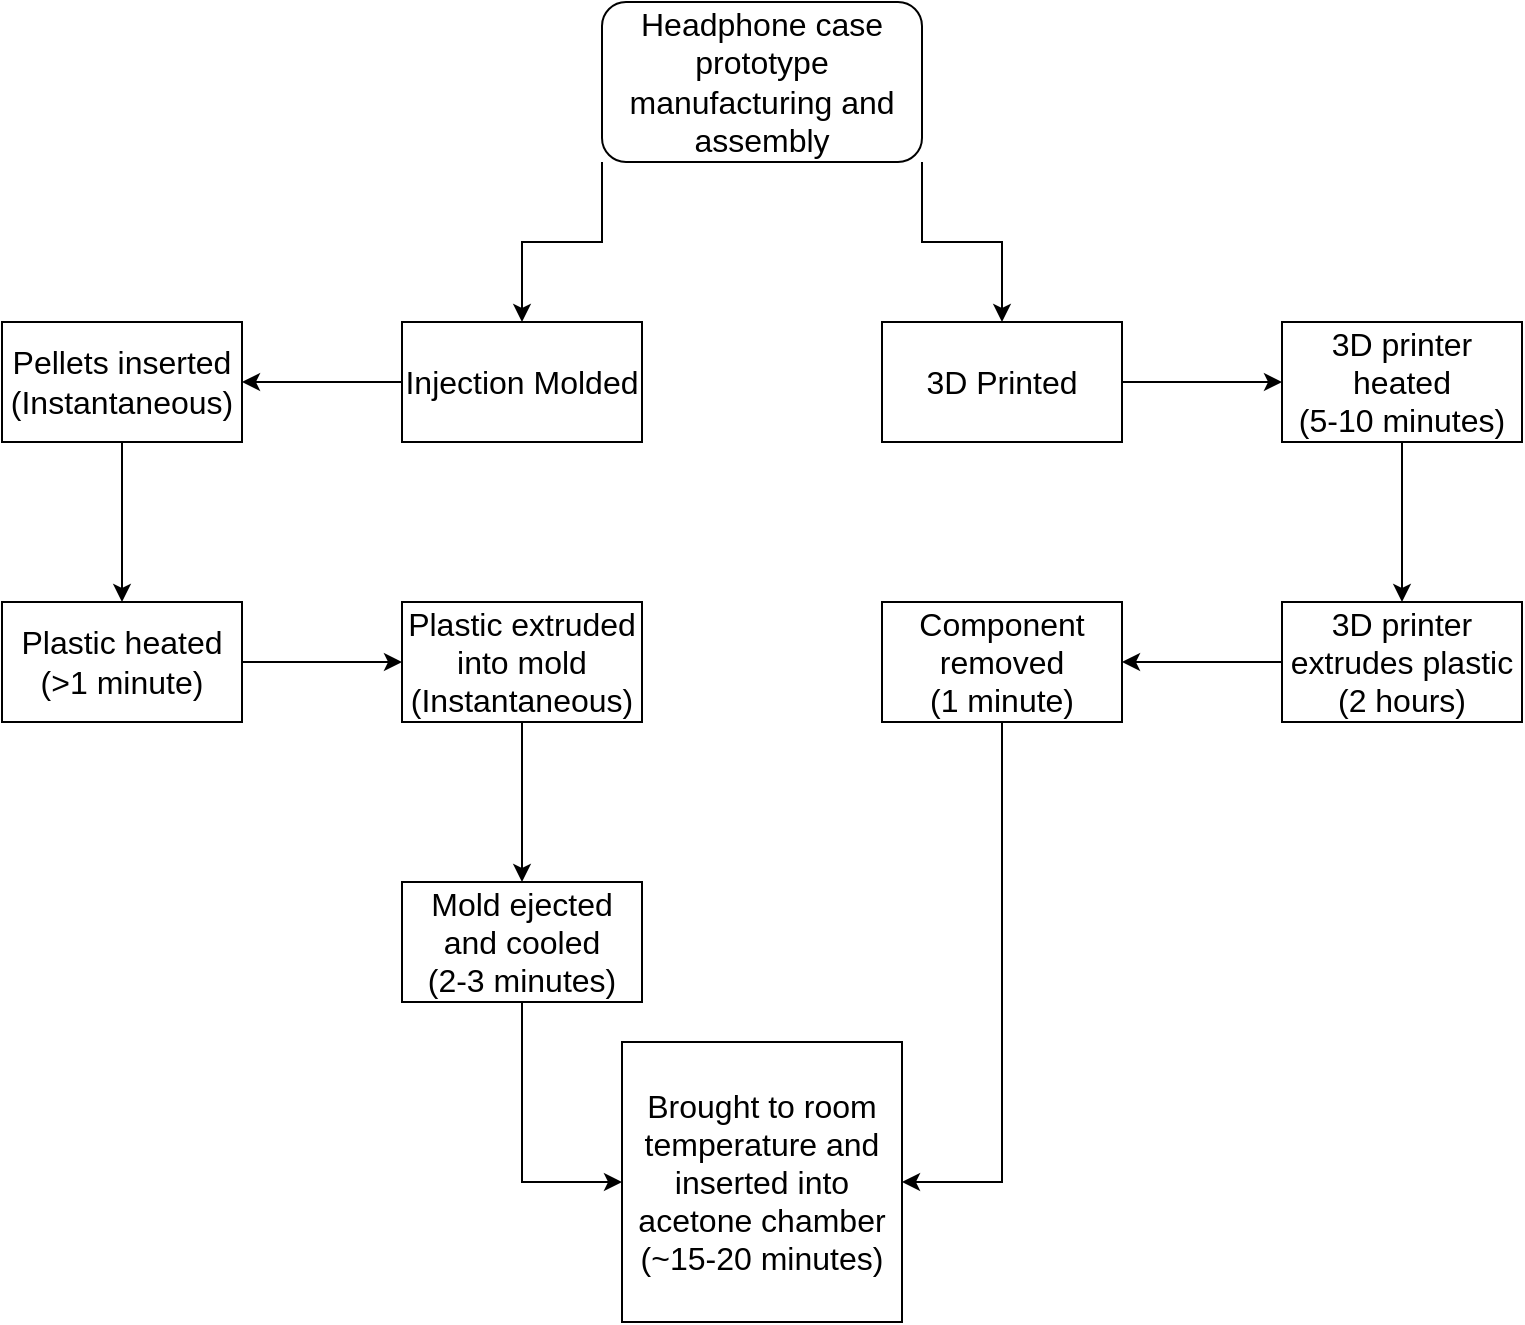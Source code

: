 <mxfile version="17.4.0" type="github">
  <diagram id="C5RBs43oDa-KdzZeNtuy" name="Page-1">
    <mxGraphModel dx="1038" dy="547" grid="1" gridSize="10" guides="1" tooltips="1" connect="1" arrows="1" fold="1" page="1" pageScale="1" pageWidth="827" pageHeight="1169" math="0" shadow="0">
      <root>
        <mxCell id="WIyWlLk6GJQsqaUBKTNV-0" />
        <mxCell id="WIyWlLk6GJQsqaUBKTNV-1" parent="WIyWlLk6GJQsqaUBKTNV-0" />
        <mxCell id="bOZXoMFJlCpjtrplA9Sz-12" style="edgeStyle=orthogonalEdgeStyle;rounded=0;orthogonalLoop=1;jettySize=auto;html=1;exitX=1;exitY=1;exitDx=0;exitDy=0;entryX=0.5;entryY=0;entryDx=0;entryDy=0;fontSize=16;" edge="1" parent="WIyWlLk6GJQsqaUBKTNV-1" source="WIyWlLk6GJQsqaUBKTNV-3" target="bOZXoMFJlCpjtrplA9Sz-10">
          <mxGeometry relative="1" as="geometry" />
        </mxCell>
        <mxCell id="bOZXoMFJlCpjtrplA9Sz-13" style="edgeStyle=orthogonalEdgeStyle;rounded=0;orthogonalLoop=1;jettySize=auto;html=1;exitX=0;exitY=1;exitDx=0;exitDy=0;entryX=0.5;entryY=0;entryDx=0;entryDy=0;fontSize=16;" edge="1" parent="WIyWlLk6GJQsqaUBKTNV-1" source="WIyWlLk6GJQsqaUBKTNV-3" target="bOZXoMFJlCpjtrplA9Sz-9">
          <mxGeometry relative="1" as="geometry" />
        </mxCell>
        <mxCell id="WIyWlLk6GJQsqaUBKTNV-3" value="&lt;font style=&quot;font-size: 16px&quot;&gt;Headphone case prototype manufacturing and assembly&lt;/font&gt;" style="rounded=1;whiteSpace=wrap;html=1;fontSize=12;glass=0;strokeWidth=1;shadow=0;" parent="WIyWlLk6GJQsqaUBKTNV-1" vertex="1">
          <mxGeometry x="300" y="60" width="160" height="80" as="geometry" />
        </mxCell>
        <mxCell id="bOZXoMFJlCpjtrplA9Sz-19" value="" style="edgeStyle=orthogonalEdgeStyle;rounded=0;orthogonalLoop=1;jettySize=auto;html=1;fontSize=16;" edge="1" parent="WIyWlLk6GJQsqaUBKTNV-1" source="bOZXoMFJlCpjtrplA9Sz-9" target="bOZXoMFJlCpjtrplA9Sz-18">
          <mxGeometry relative="1" as="geometry" />
        </mxCell>
        <mxCell id="bOZXoMFJlCpjtrplA9Sz-9" value="Injection Molded" style="rounded=0;whiteSpace=wrap;html=1;fontSize=16;" vertex="1" parent="WIyWlLk6GJQsqaUBKTNV-1">
          <mxGeometry x="200" y="220" width="120" height="60" as="geometry" />
        </mxCell>
        <mxCell id="bOZXoMFJlCpjtrplA9Sz-29" value="" style="edgeStyle=orthogonalEdgeStyle;rounded=0;orthogonalLoop=1;jettySize=auto;html=1;fontSize=16;" edge="1" parent="WIyWlLk6GJQsqaUBKTNV-1" source="bOZXoMFJlCpjtrplA9Sz-10" target="bOZXoMFJlCpjtrplA9Sz-28">
          <mxGeometry relative="1" as="geometry" />
        </mxCell>
        <mxCell id="bOZXoMFJlCpjtrplA9Sz-10" value="3D Printed" style="rounded=0;whiteSpace=wrap;html=1;fontSize=16;" vertex="1" parent="WIyWlLk6GJQsqaUBKTNV-1">
          <mxGeometry x="440" y="220" width="120" height="60" as="geometry" />
        </mxCell>
        <mxCell id="bOZXoMFJlCpjtrplA9Sz-21" value="" style="edgeStyle=orthogonalEdgeStyle;rounded=0;orthogonalLoop=1;jettySize=auto;html=1;fontSize=16;" edge="1" parent="WIyWlLk6GJQsqaUBKTNV-1" source="bOZXoMFJlCpjtrplA9Sz-18" target="bOZXoMFJlCpjtrplA9Sz-20">
          <mxGeometry relative="1" as="geometry" />
        </mxCell>
        <mxCell id="bOZXoMFJlCpjtrplA9Sz-18" value="Pellets inserted&lt;br&gt;(Instantaneous)" style="rounded=0;whiteSpace=wrap;html=1;fontSize=16;" vertex="1" parent="WIyWlLk6GJQsqaUBKTNV-1">
          <mxGeometry y="220" width="120" height="60" as="geometry" />
        </mxCell>
        <mxCell id="bOZXoMFJlCpjtrplA9Sz-23" value="" style="edgeStyle=orthogonalEdgeStyle;rounded=0;orthogonalLoop=1;jettySize=auto;html=1;fontSize=16;" edge="1" parent="WIyWlLk6GJQsqaUBKTNV-1" source="bOZXoMFJlCpjtrplA9Sz-20" target="bOZXoMFJlCpjtrplA9Sz-22">
          <mxGeometry relative="1" as="geometry" />
        </mxCell>
        <mxCell id="bOZXoMFJlCpjtrplA9Sz-20" value="Plastic heated&lt;br&gt;(&amp;gt;1 minute)" style="rounded=0;whiteSpace=wrap;html=1;fontSize=16;" vertex="1" parent="WIyWlLk6GJQsqaUBKTNV-1">
          <mxGeometry y="360" width="120" height="60" as="geometry" />
        </mxCell>
        <mxCell id="bOZXoMFJlCpjtrplA9Sz-25" value="" style="edgeStyle=orthogonalEdgeStyle;rounded=0;orthogonalLoop=1;jettySize=auto;html=1;fontSize=16;" edge="1" parent="WIyWlLk6GJQsqaUBKTNV-1" source="bOZXoMFJlCpjtrplA9Sz-22" target="bOZXoMFJlCpjtrplA9Sz-24">
          <mxGeometry relative="1" as="geometry" />
        </mxCell>
        <mxCell id="bOZXoMFJlCpjtrplA9Sz-22" value="Plastic extruded into mold&lt;br&gt;(Instantaneous)" style="rounded=0;whiteSpace=wrap;html=1;fontSize=16;" vertex="1" parent="WIyWlLk6GJQsqaUBKTNV-1">
          <mxGeometry x="200" y="360" width="120" height="60" as="geometry" />
        </mxCell>
        <mxCell id="bOZXoMFJlCpjtrplA9Sz-36" style="edgeStyle=orthogonalEdgeStyle;rounded=0;orthogonalLoop=1;jettySize=auto;html=1;entryX=0;entryY=0.5;entryDx=0;entryDy=0;fontSize=16;" edge="1" parent="WIyWlLk6GJQsqaUBKTNV-1" source="bOZXoMFJlCpjtrplA9Sz-24" target="bOZXoMFJlCpjtrplA9Sz-34">
          <mxGeometry relative="1" as="geometry" />
        </mxCell>
        <mxCell id="bOZXoMFJlCpjtrplA9Sz-24" value="Mold ejected and cooled&lt;br&gt;(2-3 minutes)" style="rounded=0;whiteSpace=wrap;html=1;fontSize=16;" vertex="1" parent="WIyWlLk6GJQsqaUBKTNV-1">
          <mxGeometry x="200" y="500" width="120" height="60" as="geometry" />
        </mxCell>
        <mxCell id="bOZXoMFJlCpjtrplA9Sz-31" value="" style="edgeStyle=orthogonalEdgeStyle;rounded=0;orthogonalLoop=1;jettySize=auto;html=1;fontSize=16;" edge="1" parent="WIyWlLk6GJQsqaUBKTNV-1" source="bOZXoMFJlCpjtrplA9Sz-28" target="bOZXoMFJlCpjtrplA9Sz-30">
          <mxGeometry relative="1" as="geometry" />
        </mxCell>
        <mxCell id="bOZXoMFJlCpjtrplA9Sz-28" value="3D printer heated &lt;br&gt;(5-10 minutes)" style="rounded=0;whiteSpace=wrap;html=1;fontSize=16;" vertex="1" parent="WIyWlLk6GJQsqaUBKTNV-1">
          <mxGeometry x="640" y="220" width="120" height="60" as="geometry" />
        </mxCell>
        <mxCell id="bOZXoMFJlCpjtrplA9Sz-33" value="" style="edgeStyle=orthogonalEdgeStyle;rounded=0;orthogonalLoop=1;jettySize=auto;html=1;fontSize=16;" edge="1" parent="WIyWlLk6GJQsqaUBKTNV-1" source="bOZXoMFJlCpjtrplA9Sz-30" target="bOZXoMFJlCpjtrplA9Sz-32">
          <mxGeometry relative="1" as="geometry" />
        </mxCell>
        <mxCell id="bOZXoMFJlCpjtrplA9Sz-30" value="3D printer extrudes plastic&lt;br&gt;(2 hours)" style="rounded=0;whiteSpace=wrap;html=1;fontSize=16;" vertex="1" parent="WIyWlLk6GJQsqaUBKTNV-1">
          <mxGeometry x="640" y="360" width="120" height="60" as="geometry" />
        </mxCell>
        <mxCell id="bOZXoMFJlCpjtrplA9Sz-37" style="edgeStyle=orthogonalEdgeStyle;rounded=0;orthogonalLoop=1;jettySize=auto;html=1;exitX=0.5;exitY=1;exitDx=0;exitDy=0;entryX=1;entryY=0.5;entryDx=0;entryDy=0;fontSize=16;" edge="1" parent="WIyWlLk6GJQsqaUBKTNV-1" source="bOZXoMFJlCpjtrplA9Sz-32" target="bOZXoMFJlCpjtrplA9Sz-34">
          <mxGeometry relative="1" as="geometry" />
        </mxCell>
        <mxCell id="bOZXoMFJlCpjtrplA9Sz-32" value="Component removed&lt;br&gt;(1 minute)" style="rounded=0;whiteSpace=wrap;html=1;fontSize=16;" vertex="1" parent="WIyWlLk6GJQsqaUBKTNV-1">
          <mxGeometry x="440" y="360" width="120" height="60" as="geometry" />
        </mxCell>
        <mxCell id="bOZXoMFJlCpjtrplA9Sz-34" value="Brought to room temperature and inserted into acetone chamber&lt;br&gt;(~15-20 minutes)" style="rounded=0;whiteSpace=wrap;html=1;fontSize=16;" vertex="1" parent="WIyWlLk6GJQsqaUBKTNV-1">
          <mxGeometry x="310" y="580" width="140" height="140" as="geometry" />
        </mxCell>
      </root>
    </mxGraphModel>
  </diagram>
</mxfile>
